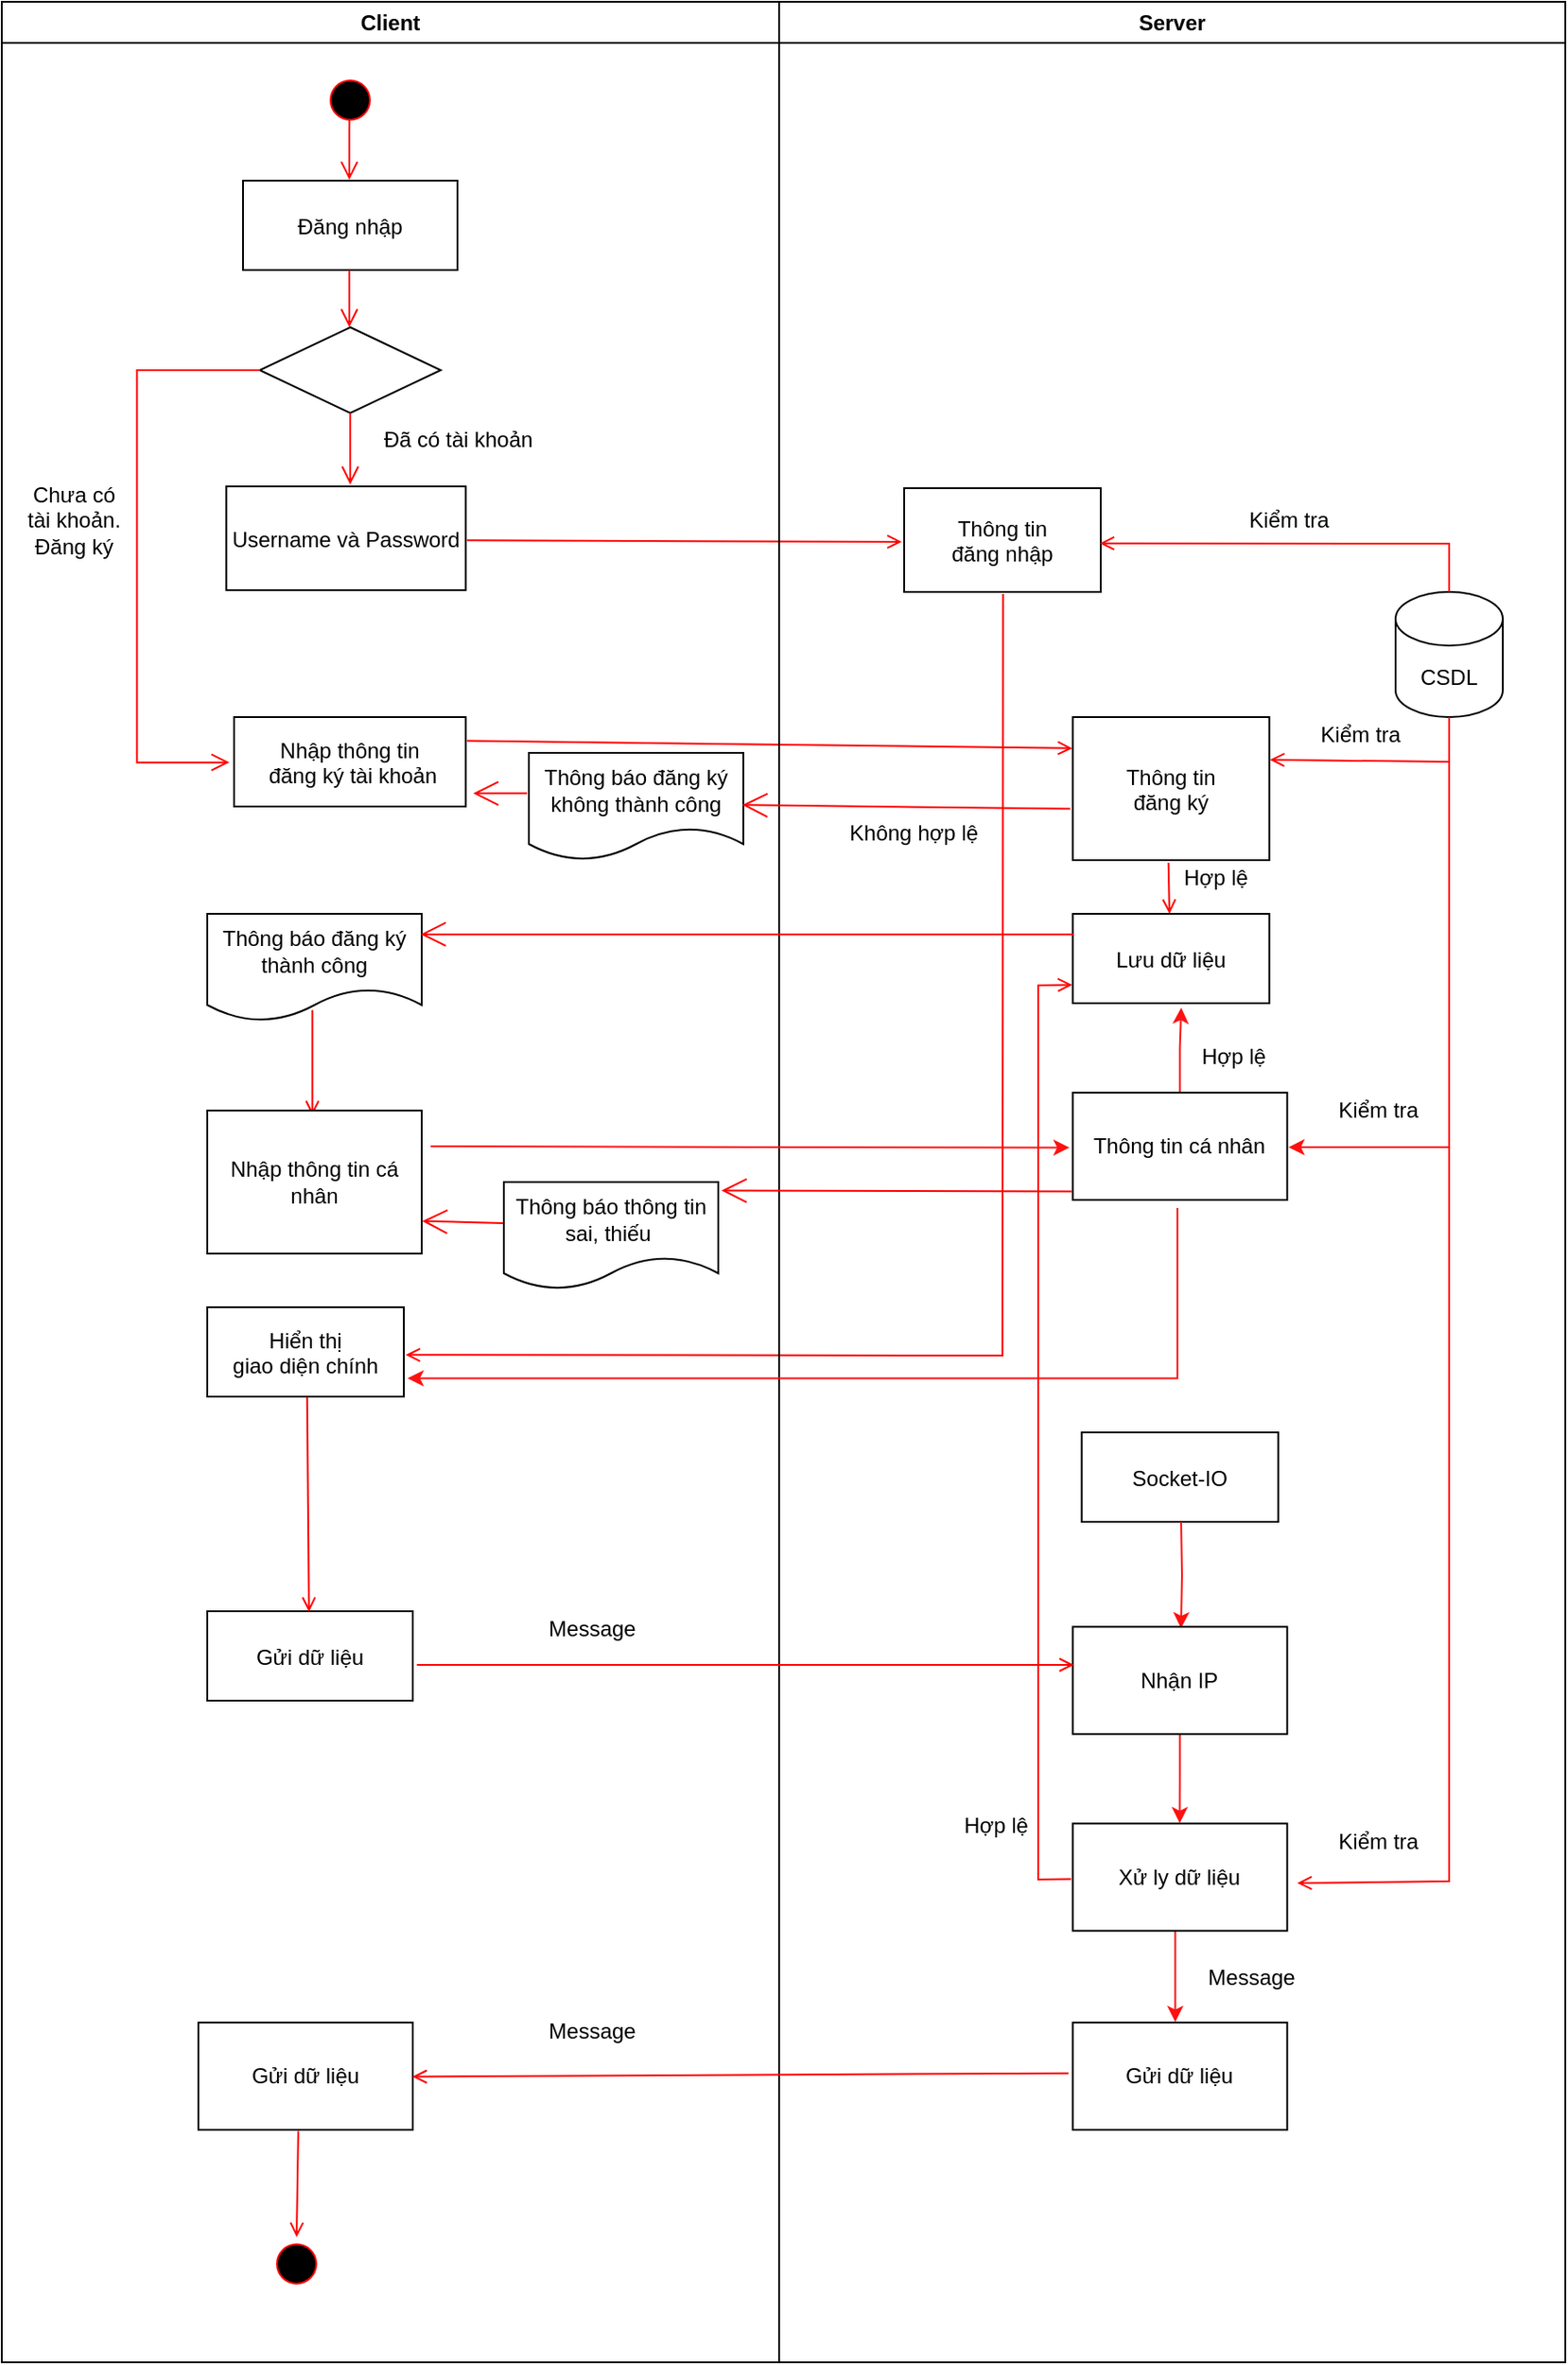 <mxfile version="20.7.4" type="device"><diagram name="Page-1" id="e7e014a7-5840-1c2e-5031-d8a46d1fe8dd"><mxGraphModel dx="704" dy="310" grid="1" gridSize="10" guides="1" tooltips="1" connect="1" arrows="1" fold="1" page="1" pageScale="1" pageWidth="1169" pageHeight="826" background="none" math="0" shadow="0"><root><mxCell id="0"/><mxCell id="1" parent="0"/><mxCell id="2" value="Client" style="swimlane;whiteSpace=wrap" parent="1" vertex="1"><mxGeometry x="100" y="40" width="435" height="1320" as="geometry"/></mxCell><mxCell id="5" value="" style="ellipse;shape=startState;fillColor=#000000;strokeColor=#ff0000;" parent="2" vertex="1"><mxGeometry x="180" y="40" width="30" height="30" as="geometry"/></mxCell><mxCell id="6" value="" style="edgeStyle=elbowEdgeStyle;elbow=horizontal;verticalAlign=bottom;endArrow=open;endSize=8;strokeColor=#FF0000;endFill=1;rounded=0;exitX=0.484;exitY=0.847;exitDx=0;exitDy=0;exitPerimeter=0;entryX=0.496;entryY=-0.009;entryDx=0;entryDy=0;entryPerimeter=0;" parent="2" source="5" target="7" edge="1"><mxGeometry x="100" y="40" as="geometry"><mxPoint x="115" y="110" as="targetPoint"/></mxGeometry></mxCell><mxCell id="7" value="Đăng nhập" style="" parent="2" vertex="1"><mxGeometry x="135" y="100" width="120" height="50" as="geometry"/></mxCell><mxCell id="-p90aI_I_5n9ZfuTsBSy-41" value="" style="rhombus;whiteSpace=wrap;html=1;" parent="2" vertex="1"><mxGeometry x="144.34" y="182" width="101.33" height="48" as="geometry"/></mxCell><mxCell id="-p90aI_I_5n9ZfuTsBSy-46" value="Chưa có &lt;br&gt;tài khoản. &lt;br&gt;Đăng ký" style="text;html=1;align=center;verticalAlign=middle;resizable=0;points=[];autosize=1;strokeColor=none;fontSize=12;" parent="2" vertex="1"><mxGeometry y="260" width="80" height="60" as="geometry"/></mxCell><mxCell id="-p90aI_I_5n9ZfuTsBSy-47" value="Nhập thông tin&#10; đăng ký tài khoản" style="" parent="2" vertex="1"><mxGeometry x="130" y="400" width="129.66" height="50" as="geometry"/></mxCell><mxCell id="-p90aI_I_5n9ZfuTsBSy-49" value="Đã có tài khoản" style="text;html=1;align=center;verticalAlign=middle;resizable=0;points=[];autosize=1;strokeColor=none;fontSize=12;" parent="2" vertex="1"><mxGeometry x="200" y="230" width="110" height="30" as="geometry"/></mxCell><mxCell id="-p90aI_I_5n9ZfuTsBSy-51" value="Username và Password" style="" parent="2" vertex="1"><mxGeometry x="125.66" y="271" width="134" height="58" as="geometry"/></mxCell><mxCell id="-p90aI_I_5n9ZfuTsBSy-52" value="" style="edgeStyle=elbowEdgeStyle;elbow=horizontal;verticalAlign=bottom;endArrow=open;endSize=8;strokeColor=#FF0000;endFill=1;rounded=0;exitX=0;exitY=0.5;exitDx=0;exitDy=0;entryX=-0.02;entryY=0.507;entryDx=0;entryDy=0;entryPerimeter=0;" parent="2" source="-p90aI_I_5n9ZfuTsBSy-41" target="-p90aI_I_5n9ZfuTsBSy-47" edge="1"><mxGeometry x="-94.33" y="-117" as="geometry"><mxPoint x="105.67" y="337" as="targetPoint"/><mxPoint x="140.01" y="171" as="sourcePoint"/><Array as="points"><mxPoint x="75.67" y="257"/></Array></mxGeometry></mxCell><mxCell id="-p90aI_I_5n9ZfuTsBSy-53" value="" style="edgeStyle=elbowEdgeStyle;elbow=horizontal;verticalAlign=bottom;endArrow=open;endSize=8;strokeColor=#FF0000;endFill=1;rounded=0;exitX=0.5;exitY=1;exitDx=0;exitDy=0;" parent="2" edge="1"><mxGeometry x="-10.5" y="-158" as="geometry"><mxPoint x="195" y="182" as="targetPoint"/><mxPoint x="194.505" y="150" as="sourcePoint"/><Array as="points"><mxPoint x="194.5" y="182"/></Array></mxGeometry></mxCell><mxCell id="-p90aI_I_5n9ZfuTsBSy-50" value="" style="edgeStyle=elbowEdgeStyle;elbow=horizontal;verticalAlign=bottom;endArrow=open;endSize=8;strokeColor=#FF0000;endFill=1;rounded=0;exitX=0.5;exitY=1;exitDx=0;exitDy=0;" parent="2" source="-p90aI_I_5n9ZfuTsBSy-41" edge="1"><mxGeometry x="-10" y="-78" as="geometry"><mxPoint x="195" y="270" as="targetPoint"/><mxPoint x="270" y="206" as="sourcePoint"/><Array as="points"><mxPoint x="195" y="262"/></Array></mxGeometry></mxCell><mxCell id="-p90aI_I_5n9ZfuTsBSy-72" value="Gửi dữ liệu" style="" parent="2" vertex="1"><mxGeometry x="115" y="900" width="115" height="50" as="geometry"/></mxCell><mxCell id="-p90aI_I_5n9ZfuTsBSy-82" value="&lt;font color=&quot;#000000&quot;&gt;Thông báo đăng ký thành công&lt;/font&gt;" style="shape=document;whiteSpace=wrap;html=1;boundedLbl=1;fontSize=12;fontColor=#FF3333;" parent="2" vertex="1"><mxGeometry x="115" y="510" width="120" height="60" as="geometry"/></mxCell><mxCell id="-p90aI_I_5n9ZfuTsBSy-86" value="" style="endArrow=open;strokeColor=#FF0000;endFill=1;rounded=0;exitX=0.49;exitY=0.897;exitDx=0;exitDy=0;exitPerimeter=0;entryX=0.49;entryY=0.034;entryDx=0;entryDy=0;entryPerimeter=0;" parent="2" source="-p90aI_I_5n9ZfuTsBSy-82" edge="1" target="BEKBLyONfX3asUIRWXTm-30"><mxGeometry relative="1" as="geometry"><mxPoint x="290" y="670" as="sourcePoint"/><mxPoint x="170" y="610" as="targetPoint"/></mxGeometry></mxCell><mxCell id="-p90aI_I_5n9ZfuTsBSy-76" value="Hiển thị &#10;giao diện chính" style="rotation=0;" parent="2" vertex="1"><mxGeometry x="115.0" y="730" width="110" height="50" as="geometry"/></mxCell><mxCell id="-p90aI_I_5n9ZfuTsBSy-87" value="" style="endArrow=open;strokeColor=#FF0000;endFill=1;rounded=0;entryX=0.495;entryY=0.007;entryDx=0;entryDy=0;entryPerimeter=0;exitX=0.508;exitY=1.006;exitDx=0;exitDy=0;exitPerimeter=0;" parent="2" target="-p90aI_I_5n9ZfuTsBSy-72" edge="1" source="-p90aI_I_5n9ZfuTsBSy-76"><mxGeometry relative="1" as="geometry"><mxPoint x="220" y="800" as="sourcePoint"/><mxPoint x="200" y="680" as="targetPoint"/></mxGeometry></mxCell><mxCell id="BEKBLyONfX3asUIRWXTm-30" value="&lt;font color=&quot;#000000&quot;&gt;Nhập thông tin cá nhân&lt;/font&gt;" style="whiteSpace=wrap;html=1;fillColor=rgb(255, 255, 255);strokeColor=rgb(0, 0, 0);fontColor=#FF3333;" vertex="1" parent="2"><mxGeometry x="115" y="620" width="120" height="80" as="geometry"/></mxCell><mxCell id="BEKBLyONfX3asUIRWXTm-51" value="Gửi dữ liệu" style="whiteSpace=wrap;html=1;fillColor=rgb(255, 255, 255);strokeColor=rgb(0, 0, 0);fontColor=rgb(0, 0, 0);" vertex="1" parent="2"><mxGeometry x="110.0" y="1130" width="120" height="60" as="geometry"/></mxCell><mxCell id="BEKBLyONfX3asUIRWXTm-53" value="" style="ellipse;shape=startState;fillColor=#000000;strokeColor=#ff0000;" vertex="1" parent="2"><mxGeometry x="150" y="1250" width="30" height="30" as="geometry"/></mxCell><mxCell id="BEKBLyONfX3asUIRWXTm-56" value="Message" style="text;html=1;align=center;verticalAlign=middle;resizable=0;points=[];autosize=1;strokeColor=none;fontSize=12;" vertex="1" parent="2"><mxGeometry x="295" y="895" width="70" height="30" as="geometry"/></mxCell><mxCell id="BEKBLyONfX3asUIRWXTm-62" value="Message" style="text;html=1;align=center;verticalAlign=middle;resizable=0;points=[];autosize=1;strokeColor=none;fontSize=12;" vertex="1" parent="2"><mxGeometry x="295" y="1120" width="70" height="30" as="geometry"/></mxCell><mxCell id="BEKBLyONfX3asUIRWXTm-66" value="" style="endArrow=open;strokeColor=#FF0000;endFill=1;rounded=0;entryX=0.5;entryY=0;entryDx=0;entryDy=0;exitX=0.466;exitY=1.012;exitDx=0;exitDy=0;exitPerimeter=0;" edge="1" parent="2" source="BEKBLyONfX3asUIRWXTm-51" target="BEKBLyONfX3asUIRWXTm-53"><mxGeometry relative="1" as="geometry"><mxPoint x="210" y="1230" as="sourcePoint"/><mxPoint x="239.76" y="1170.3" as="targetPoint"/></mxGeometry></mxCell><mxCell id="BEKBLyONfX3asUIRWXTm-69" value="&lt;font color=&quot;#000000&quot;&gt;Thông báo đăng ký không thành công&lt;/font&gt;" style="shape=document;whiteSpace=wrap;html=1;boundedLbl=1;fontSize=12;fontColor=#FF3333;" vertex="1" parent="2"><mxGeometry x="295" y="420" width="120" height="60" as="geometry"/></mxCell><mxCell id="BEKBLyONfX3asUIRWXTm-70" value="" style="endArrow=open;endFill=1;endSize=12;html=1;fontSize=12;fontColor=#FF3333;strokeColor=#FF0000;exitX=-0.008;exitY=0.377;exitDx=0;exitDy=0;exitPerimeter=0;entryX=1.032;entryY=0.853;entryDx=0;entryDy=0;entryPerimeter=0;" edge="1" parent="2" source="BEKBLyONfX3asUIRWXTm-69" target="-p90aI_I_5n9ZfuTsBSy-47"><mxGeometry width="160" relative="1" as="geometry"><mxPoint x="607.91" y="461.28" as="sourcePoint"/><mxPoint x="424.4" y="459.1" as="targetPoint"/></mxGeometry></mxCell><mxCell id="BEKBLyONfX3asUIRWXTm-71" value="" style="endArrow=open;endFill=1;endSize=12;html=1;fontSize=12;fontColor=#FF3333;strokeColor=#FF0000;entryX=1.002;entryY=0.773;entryDx=0;entryDy=0;entryPerimeter=0;exitX=-0.004;exitY=0.383;exitDx=0;exitDy=0;exitPerimeter=0;" edge="1" source="BEKBLyONfX3asUIRWXTm-72" parent="2" target="BEKBLyONfX3asUIRWXTm-30"><mxGeometry width="160" relative="1" as="geometry"><mxPoint x="270" y="690" as="sourcePoint"/><mxPoint x="349.769" y="732.65" as="targetPoint"/></mxGeometry></mxCell><mxCell id="BEKBLyONfX3asUIRWXTm-72" value="&lt;font color=&quot;#000000&quot;&gt;Thông báo thông tin sai, thiếu&amp;nbsp;&lt;/font&gt;" style="shape=document;whiteSpace=wrap;html=1;boundedLbl=1;fontSize=12;fontColor=#FF3333;" vertex="1" parent="2"><mxGeometry x="280.96" y="660" width="120" height="60" as="geometry"/></mxCell><mxCell id="17" value="" style="endArrow=open;strokeColor=#FF0000;endFill=1;rounded=0;exitX=1.005;exitY=0.52;exitDx=0;exitDy=0;entryX=-0.012;entryY=0.517;entryDx=0;entryDy=0;entryPerimeter=0;exitPerimeter=0;" parent="1" source="-p90aI_I_5n9ZfuTsBSy-51" target="16" edge="1"><mxGeometry relative="1" as="geometry"><mxPoint x="370.66" y="360" as="sourcePoint"/><mxPoint x="500" y="350" as="targetPoint"/></mxGeometry></mxCell><mxCell id="-p90aI_I_5n9ZfuTsBSy-58" value="" style="endArrow=open;strokeColor=#FF0000;endFill=1;rounded=0;exitX=1.005;exitY=0.265;exitDx=0;exitDy=0;exitPerimeter=0;entryX=-0.002;entryY=0.218;entryDx=0;entryDy=0;entryPerimeter=0;" parent="1" source="-p90aI_I_5n9ZfuTsBSy-47" target="-p90aI_I_5n9ZfuTsBSy-57" edge="1"><mxGeometry relative="1" as="geometry"><mxPoint x="350" y="480" as="sourcePoint"/><mxPoint x="530" y="465" as="targetPoint"/></mxGeometry></mxCell><mxCell id="-p90aI_I_5n9ZfuTsBSy-77" value="" style="endArrow=open;strokeColor=#FF0000;endFill=1;rounded=0;exitX=0.503;exitY=1.02;exitDx=0;exitDy=0;exitPerimeter=0;entryX=1.009;entryY=0.533;entryDx=0;entryDy=0;entryPerimeter=0;" parent="1" source="16" target="-p90aI_I_5n9ZfuTsBSy-76" edge="1"><mxGeometry relative="1" as="geometry"><mxPoint x="560" y="370" as="sourcePoint"/><mxPoint x="350" y="800" as="targetPoint"/><Array as="points"><mxPoint x="660" y="797"/></Array></mxGeometry></mxCell><mxCell id="-p90aI_I_5n9ZfuTsBSy-89" value="Server" style="swimlane;whiteSpace=wrap" parent="1" vertex="1"><mxGeometry x="535" y="40" width="440" height="1320" as="geometry"/></mxCell><mxCell id="-p90aI_I_5n9ZfuTsBSy-104" value="Socket-IO" style="" parent="-p90aI_I_5n9ZfuTsBSy-89" vertex="1"><mxGeometry x="169.34" y="800" width="110" height="50" as="geometry"/></mxCell><mxCell id="16" value="Thông tin &#10;đăng nhập" style="" parent="-p90aI_I_5n9ZfuTsBSy-89" vertex="1"><mxGeometry x="70" y="272" width="110" height="58" as="geometry"/></mxCell><mxCell id="-p90aI_I_5n9ZfuTsBSy-54" value="CSDL" style="shape=cylinder3;whiteSpace=wrap;html=1;boundedLbl=1;backgroundOutline=1;size=15;fontSize=12;" parent="-p90aI_I_5n9ZfuTsBSy-89" vertex="1"><mxGeometry x="345" y="330" width="60" height="70" as="geometry"/></mxCell><mxCell id="-p90aI_I_5n9ZfuTsBSy-55" value="" style="endArrow=open;strokeColor=#FF0000;endFill=1;rounded=0;exitX=0.5;exitY=0;exitDx=0;exitDy=0;exitPerimeter=0;entryX=0.995;entryY=0.532;entryDx=0;entryDy=0;entryPerimeter=0;" parent="-p90aI_I_5n9ZfuTsBSy-89" source="-p90aI_I_5n9ZfuTsBSy-54" target="16" edge="1"><mxGeometry relative="1" as="geometry"><mxPoint x="203.67" y="202" as="sourcePoint"/><mxPoint x="200" y="320" as="targetPoint"/><Array as="points"><mxPoint x="375" y="303"/></Array></mxGeometry></mxCell><mxCell id="-p90aI_I_5n9ZfuTsBSy-56" value="Kiểm tra" style="text;html=1;align=center;verticalAlign=middle;resizable=0;points=[];autosize=1;strokeColor=none;fontSize=12;" parent="-p90aI_I_5n9ZfuTsBSy-89" vertex="1"><mxGeometry x="255.0" y="280" width="60" height="20" as="geometry"/></mxCell><mxCell id="-p90aI_I_5n9ZfuTsBSy-57" value="Thông tin &#10;đăng ký" style="" parent="-p90aI_I_5n9ZfuTsBSy-89" vertex="1"><mxGeometry x="164.34" y="400" width="110" height="80" as="geometry"/></mxCell><mxCell id="-p90aI_I_5n9ZfuTsBSy-66" value="" style="endArrow=open;endFill=1;rounded=0;exitX=0.5;exitY=1;exitDx=0;exitDy=0;exitPerimeter=0;strokeColor=#FF0000;entryX=1.003;entryY=0.298;entryDx=0;entryDy=0;entryPerimeter=0;" parent="-p90aI_I_5n9ZfuTsBSy-89" source="-p90aI_I_5n9ZfuTsBSy-54" target="-p90aI_I_5n9ZfuTsBSy-57" edge="1"><mxGeometry relative="1" as="geometry"><mxPoint x="259.34" y="385.0" as="sourcePoint"/><mxPoint x="280" y="425" as="targetPoint"/><Array as="points"><mxPoint x="375" y="425"/></Array></mxGeometry></mxCell><mxCell id="-p90aI_I_5n9ZfuTsBSy-67" value="Kiểm tra" style="text;html=1;align=center;verticalAlign=middle;resizable=0;points=[];autosize=1;strokeColor=none;fontSize=12;" parent="-p90aI_I_5n9ZfuTsBSy-89" vertex="1"><mxGeometry x="305" y="610" width="60" height="20" as="geometry"/></mxCell><mxCell id="-p90aI_I_5n9ZfuTsBSy-73" value="" style="endArrow=open;strokeColor=#FF0000;endFill=1;rounded=0;entryX=0.492;entryY=0.001;entryDx=0;entryDy=0;exitX=0.487;exitY=1.018;exitDx=0;exitDy=0;exitPerimeter=0;entryPerimeter=0;" parent="-p90aI_I_5n9ZfuTsBSy-89" source="-p90aI_I_5n9ZfuTsBSy-57" target="-p90aI_I_5n9ZfuTsBSy-74" edge="1"><mxGeometry relative="1" as="geometry"><mxPoint x="219" y="460" as="sourcePoint"/><mxPoint x="219.34" y="520" as="targetPoint"/></mxGeometry></mxCell><mxCell id="-p90aI_I_5n9ZfuTsBSy-74" value="Lưu dữ liệu" style="" parent="-p90aI_I_5n9ZfuTsBSy-89" vertex="1"><mxGeometry x="164.34" y="510" width="110" height="50" as="geometry"/></mxCell><mxCell id="-p90aI_I_5n9ZfuTsBSy-75" value="&lt;font color=&quot;#000000&quot;&gt;Hợp lệ&lt;/font&gt;" style="text;html=1;align=center;verticalAlign=middle;resizable=0;points=[];autosize=1;strokeColor=none;fontSize=12;fontColor=#FF3333;" parent="-p90aI_I_5n9ZfuTsBSy-89" vertex="1"><mxGeometry x="219.34" y="480" width="50" height="20" as="geometry"/></mxCell><mxCell id="BEKBLyONfX3asUIRWXTm-38" value="" style="edgeStyle=orthogonalEdgeStyle;rounded=0;orthogonalLoop=1;jettySize=auto;html=1;strokeColor=#fe1111;fontColor=#000000;entryX=0.552;entryY=1.049;entryDx=0;entryDy=0;entryPerimeter=0;" edge="1" parent="-p90aI_I_5n9ZfuTsBSy-89" source="BEKBLyONfX3asUIRWXTm-32" target="-p90aI_I_5n9ZfuTsBSy-74"><mxGeometry relative="1" as="geometry"/></mxCell><mxCell id="BEKBLyONfX3asUIRWXTm-32" value="&lt;font color=&quot;#000000&quot;&gt;Thông tin cá nhân&lt;/font&gt;" style="whiteSpace=wrap;html=1;fillColor=rgb(255, 255, 255);strokeColor=rgb(0, 0, 0);fontColor=#FF3333;" vertex="1" parent="-p90aI_I_5n9ZfuTsBSy-89"><mxGeometry x="164.34" y="610" width="120" height="60" as="geometry"/></mxCell><mxCell id="BEKBLyONfX3asUIRWXTm-35" value="" style="edgeStyle=orthogonalEdgeStyle;rounded=0;orthogonalLoop=1;jettySize=auto;html=1;fontColor=#000000;strokeColor=#fe1111;entryX=1.006;entryY=0.509;entryDx=0;entryDy=0;entryPerimeter=0;exitX=0.5;exitY=1;exitDx=0;exitDy=0;exitPerimeter=0;" edge="1" parent="-p90aI_I_5n9ZfuTsBSy-89" source="-p90aI_I_5n9ZfuTsBSy-54" target="BEKBLyONfX3asUIRWXTm-32"><mxGeometry relative="1" as="geometry"><mxPoint x="375" y="450" as="sourcePoint"/><mxPoint x="355" y="660" as="targetPoint"/><Array as="points"><mxPoint x="375" y="400"/><mxPoint x="375" y="641"/></Array></mxGeometry></mxCell><mxCell id="BEKBLyONfX3asUIRWXTm-37" value="Kiểm tra" style="text;html=1;align=center;verticalAlign=middle;resizable=0;points=[];autosize=1;strokeColor=none;fontSize=12;" vertex="1" parent="-p90aI_I_5n9ZfuTsBSy-89"><mxGeometry x="295" y="400" width="60" height="20" as="geometry"/></mxCell><mxCell id="BEKBLyONfX3asUIRWXTm-40" value="&lt;font color=&quot;#000000&quot;&gt;Hợp lệ&lt;/font&gt;" style="text;html=1;align=center;verticalAlign=middle;resizable=0;points=[];autosize=1;strokeColor=none;fontSize=12;fontColor=#FF3333;" vertex="1" parent="-p90aI_I_5n9ZfuTsBSy-89"><mxGeometry x="229.34" y="580" width="50" height="20" as="geometry"/></mxCell><mxCell id="BEKBLyONfX3asUIRWXTm-46" value="" style="edgeStyle=orthogonalEdgeStyle;rounded=0;orthogonalLoop=1;jettySize=auto;html=1;strokeColor=#fe1111;fontColor=#000000;entryX=0.505;entryY=0.014;entryDx=0;entryDy=0;entryPerimeter=0;" edge="1" parent="-p90aI_I_5n9ZfuTsBSy-89" target="BEKBLyONfX3asUIRWXTm-45"><mxGeometry relative="1" as="geometry"><mxPoint x="225" y="850" as="sourcePoint"/></mxGeometry></mxCell><mxCell id="BEKBLyONfX3asUIRWXTm-48" value="" style="edgeStyle=orthogonalEdgeStyle;rounded=0;orthogonalLoop=1;jettySize=auto;html=1;strokeColor=#fe1111;fontColor=#000000;entryX=0.499;entryY=-0.003;entryDx=0;entryDy=0;entryPerimeter=0;" edge="1" parent="-p90aI_I_5n9ZfuTsBSy-89" source="BEKBLyONfX3asUIRWXTm-45" target="BEKBLyONfX3asUIRWXTm-47"><mxGeometry relative="1" as="geometry"/></mxCell><mxCell id="BEKBLyONfX3asUIRWXTm-45" value="Nhận IP" style="whiteSpace=wrap;html=1;fillColor=rgb(255, 255, 255);strokeColor=rgb(0, 0, 0);fontColor=rgb(0, 0, 0);" vertex="1" parent="-p90aI_I_5n9ZfuTsBSy-89"><mxGeometry x="164.34" y="908.7" width="120" height="60" as="geometry"/></mxCell><mxCell id="BEKBLyONfX3asUIRWXTm-50" value="" style="edgeStyle=orthogonalEdgeStyle;rounded=0;orthogonalLoop=1;jettySize=auto;html=1;strokeColor=#fe1111;fontColor=#000000;exitX=0.478;exitY=0.995;exitDx=0;exitDy=0;exitPerimeter=0;entryX=0.478;entryY=-0.005;entryDx=0;entryDy=0;entryPerimeter=0;" edge="1" parent="-p90aI_I_5n9ZfuTsBSy-89" source="BEKBLyONfX3asUIRWXTm-47" target="BEKBLyONfX3asUIRWXTm-49"><mxGeometry relative="1" as="geometry"><mxPoint x="255" y="1090" as="sourcePoint"/><mxPoint x="215" y="1120" as="targetPoint"/></mxGeometry></mxCell><mxCell id="BEKBLyONfX3asUIRWXTm-47" value="Xử ly dữ liệu" style="whiteSpace=wrap;html=1;fillColor=rgb(255, 255, 255);strokeColor=rgb(0, 0, 0);fontColor=rgb(0, 0, 0);" vertex="1" parent="-p90aI_I_5n9ZfuTsBSy-89"><mxGeometry x="164.34" y="1018.7" width="120" height="60" as="geometry"/></mxCell><mxCell id="BEKBLyONfX3asUIRWXTm-49" value="Gửi dữ liệu" style="whiteSpace=wrap;html=1;fillColor=rgb(255, 255, 255);strokeColor=rgb(0, 0, 0);fontColor=rgb(0, 0, 0);" vertex="1" parent="-p90aI_I_5n9ZfuTsBSy-89"><mxGeometry x="164.34" y="1130" width="120" height="60" as="geometry"/></mxCell><mxCell id="BEKBLyONfX3asUIRWXTm-54" value="" style="endArrow=open;strokeColor=#FF0000;endFill=1;rounded=0;exitX=0.5;exitY=1;exitDx=0;exitDy=0;exitPerimeter=0;entryX=1.047;entryY=0.556;entryDx=0;entryDy=0;entryPerimeter=0;" edge="1" parent="-p90aI_I_5n9ZfuTsBSy-89" source="-p90aI_I_5n9ZfuTsBSy-54" target="BEKBLyONfX3asUIRWXTm-47"><mxGeometry relative="1" as="geometry"><mxPoint x="405" y="1030" as="sourcePoint"/><mxPoint x="325" y="1080" as="targetPoint"/><Array as="points"><mxPoint x="375" y="1051"/></Array></mxGeometry></mxCell><mxCell id="BEKBLyONfX3asUIRWXTm-57" value="Kiểm tra" style="text;html=1;align=center;verticalAlign=middle;resizable=0;points=[];autosize=1;strokeColor=none;fontSize=12;" vertex="1" parent="-p90aI_I_5n9ZfuTsBSy-89"><mxGeometry x="305" y="1018.7" width="60" height="20" as="geometry"/></mxCell><mxCell id="BEKBLyONfX3asUIRWXTm-63" value="" style="endArrow=open;strokeColor=#FF0000;endFill=1;rounded=0;exitX=-0.008;exitY=0.518;exitDx=0;exitDy=0;exitPerimeter=0;entryX=-0.002;entryY=0.794;entryDx=0;entryDy=0;entryPerimeter=0;" edge="1" parent="-p90aI_I_5n9ZfuTsBSy-89" source="BEKBLyONfX3asUIRWXTm-47" target="-p90aI_I_5n9ZfuTsBSy-74"><mxGeometry relative="1" as="geometry"><mxPoint x="105" y="1110" as="sourcePoint"/><mxPoint x="135" y="550" as="targetPoint"/><Array as="points"><mxPoint x="145" y="1050"/><mxPoint x="145" y="550"/></Array></mxGeometry></mxCell><mxCell id="BEKBLyONfX3asUIRWXTm-64" value="&lt;font color=&quot;#000000&quot;&gt;Hợp lệ&lt;/font&gt;" style="text;html=1;align=center;verticalAlign=middle;resizable=0;points=[];autosize=1;strokeColor=none;fontSize=12;fontColor=#FF3333;" vertex="1" parent="-p90aI_I_5n9ZfuTsBSy-89"><mxGeometry x="96.0" y="1010" width="50" height="20" as="geometry"/></mxCell><mxCell id="BEKBLyONfX3asUIRWXTm-65" value="Message" style="text;html=1;align=center;verticalAlign=middle;resizable=0;points=[];autosize=1;strokeColor=none;fontSize=12;" vertex="1" parent="-p90aI_I_5n9ZfuTsBSy-89"><mxGeometry x="229.34" y="1090" width="70" height="30" as="geometry"/></mxCell><mxCell id="BEKBLyONfX3asUIRWXTm-68" value="&lt;font color=&quot;#000000&quot;&gt;Không hợp lệ&lt;/font&gt;" style="text;html=1;align=center;verticalAlign=middle;resizable=0;points=[];autosize=1;strokeColor=none;fontSize=12;fontColor=#FF3333;" vertex="1" parent="-p90aI_I_5n9ZfuTsBSy-89"><mxGeometry x="25.0" y="450" width="100" height="30" as="geometry"/></mxCell><mxCell id="-p90aI_I_5n9ZfuTsBSy-80" value="" style="endArrow=open;endFill=1;endSize=12;html=1;fontSize=12;fontColor=#FF3333;strokeColor=#FF0000;exitX=0.006;exitY=0.229;exitDx=0;exitDy=0;exitPerimeter=0;entryX=0.995;entryY=0.191;entryDx=0;entryDy=0;entryPerimeter=0;" parent="1" target="-p90aI_I_5n9ZfuTsBSy-82" edge="1" source="-p90aI_I_5n9ZfuTsBSy-74"><mxGeometry width="160" relative="1" as="geometry"><mxPoint x="610" y="575" as="sourcePoint"/><mxPoint x="390" y="600" as="targetPoint"/></mxGeometry></mxCell><mxCell id="BEKBLyONfX3asUIRWXTm-33" value="" style="edgeStyle=orthogonalEdgeStyle;rounded=0;orthogonalLoop=1;jettySize=auto;html=1;fontColor=#000000;strokeColor=#fe1111;entryX=-0.015;entryY=0.512;entryDx=0;entryDy=0;entryPerimeter=0;" edge="1" parent="1" target="BEKBLyONfX3asUIRWXTm-32"><mxGeometry relative="1" as="geometry"><mxPoint x="340" y="680" as="sourcePoint"/><mxPoint x="620" y="680" as="targetPoint"/></mxGeometry></mxCell><mxCell id="BEKBLyONfX3asUIRWXTm-42" value="" style="edgeStyle=orthogonalEdgeStyle;rounded=0;orthogonalLoop=1;jettySize=auto;html=1;fontColor=#000000;strokeColor=#fe1111;exitX=0.488;exitY=1.074;exitDx=0;exitDy=0;exitPerimeter=0;entryX=1.019;entryY=0.794;entryDx=0;entryDy=0;entryPerimeter=0;" edge="1" parent="1" source="BEKBLyONfX3asUIRWXTm-32" target="-p90aI_I_5n9ZfuTsBSy-76"><mxGeometry relative="1" as="geometry"><mxPoint x="810" y="860" as="sourcePoint"/><mxPoint x="370" y="810" as="targetPoint"/><Array as="points"><mxPoint x="758" y="810"/></Array></mxGeometry></mxCell><mxCell id="-p90aI_I_5n9ZfuTsBSy-88" value="" style="endArrow=open;strokeColor=#FF0000;endFill=1;rounded=0;exitX=1.02;exitY=0.6;exitDx=0;exitDy=0;exitPerimeter=0;" parent="1" edge="1" source="-p90aI_I_5n9ZfuTsBSy-72"><mxGeometry relative="1" as="geometry"><mxPoint x="325.0" y="754.41" as="sourcePoint"/><mxPoint x="700" y="970" as="targetPoint"/><Array as="points"><mxPoint x="630" y="970"/></Array></mxGeometry></mxCell><mxCell id="BEKBLyONfX3asUIRWXTm-52" value="" style="endArrow=open;strokeColor=#FF0000;endFill=1;rounded=0;exitX=-0.02;exitY=0.472;exitDx=0;exitDy=0;exitPerimeter=0;entryX=0.998;entryY=0.505;entryDx=0;entryDy=0;entryPerimeter=0;" edge="1" parent="1" source="BEKBLyONfX3asUIRWXTm-49" target="BEKBLyONfX3asUIRWXTm-51"><mxGeometry relative="1" as="geometry"><mxPoint x="337.2" y="980" as="sourcePoint"/><mxPoint x="340" y="1190" as="targetPoint"/></mxGeometry></mxCell><mxCell id="BEKBLyONfX3asUIRWXTm-67" value="" style="endArrow=open;endFill=1;endSize=12;html=1;fontSize=12;fontColor=#FF3333;strokeColor=#FF0000;exitX=-0.013;exitY=0.641;exitDx=0;exitDy=0;exitPerimeter=0;entryX=0.995;entryY=0.485;entryDx=0;entryDy=0;entryPerimeter=0;" edge="1" parent="1" source="-p90aI_I_5n9ZfuTsBSy-57" target="BEKBLyONfX3asUIRWXTm-69"><mxGeometry width="160" relative="1" as="geometry"><mxPoint x="690" y="500" as="sourcePoint"/><mxPoint x="620" y="580" as="targetPoint"/></mxGeometry></mxCell><mxCell id="BEKBLyONfX3asUIRWXTm-73" value="" style="endArrow=open;endFill=1;endSize=12;html=1;fontSize=12;fontColor=#FF3333;strokeColor=#FF0000;exitX=-0.005;exitY=0.921;exitDx=0;exitDy=0;exitPerimeter=0;entryX=1.015;entryY=0.079;entryDx=0;entryDy=0;entryPerimeter=0;" edge="1" target="BEKBLyONfX3asUIRWXTm-72" parent="1" source="BEKBLyONfX3asUIRWXTm-32"><mxGeometry width="160" relative="1" as="geometry"><mxPoint x="683.87" y="741.28" as="sourcePoint"/><mxPoint x="510" y="705" as="targetPoint"/></mxGeometry></mxCell></root></mxGraphModel></diagram></mxfile>